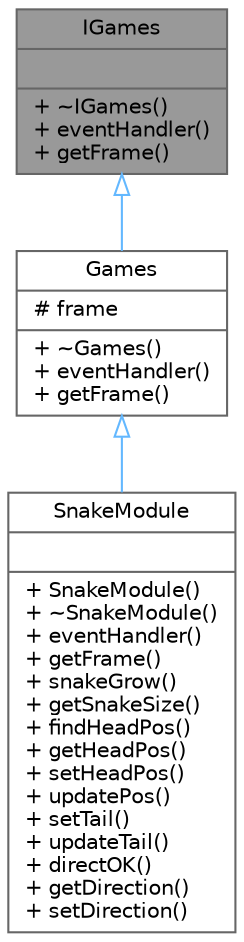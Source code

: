 digraph "IGames"
{
 // LATEX_PDF_SIZE
  bgcolor="transparent";
  edge [fontname=Helvetica,fontsize=10,labelfontname=Helvetica,labelfontsize=10];
  node [fontname=Helvetica,fontsize=10,shape=box,height=0.2,width=0.4];
  Node1 [shape=record,label="{IGames\n||+ ~IGames()\l+ eventHandler()\l+ getFrame()\l}",height=0.2,width=0.4,color="gray40", fillcolor="grey60", style="filled", fontcolor="black",tooltip=" "];
  Node1 -> Node2 [dir="back",color="steelblue1",style="solid",arrowtail="onormal"];
  Node2 [shape=record,label="{Games\n|# frame\l|+ ~Games()\l+ eventHandler()\l+ getFrame()\l}",height=0.2,width=0.4,color="gray40", fillcolor="white", style="filled",URL="$classGames.html",tooltip=" "];
  Node2 -> Node3 [dir="back",color="steelblue1",style="solid",arrowtail="onormal"];
  Node3 [shape=record,label="{SnakeModule\n||+ SnakeModule()\l+ ~SnakeModule()\l+ eventHandler()\l+ getFrame()\l+ snakeGrow()\l+ getSnakeSize()\l+ findHeadPos()\l+ getHeadPos()\l+ setHeadPos()\l+ updatePos()\l+ setTail()\l+ updateTail()\l+ directOK()\l+ getDirection()\l+ setDirection()\l}",height=0.2,width=0.4,color="gray40", fillcolor="white", style="filled",URL="$classSnakeModule.html",tooltip=" "];
}
